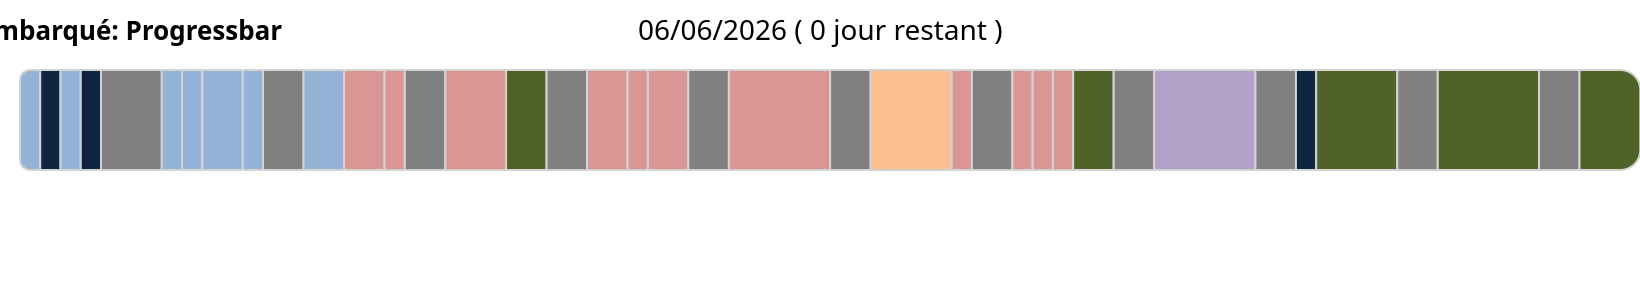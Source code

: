 {
  "$schema": "https://vega.github.io/schema/vega/v5.json",
  "width":800,
  "height":130,
  "padding":10,
  "title":{"text":"Formation C/C++ Embarqué: Progressbar"},
  "signals": [
    {
      "name": "currentDate",
      "update": "now()"
    },
    {
      "name":"currentDay",
      "update": "date(currentDate)"
    },
    {
      "name":"currentMonth",
      "update": "month(currentDate)"
    },
    {
      "name":"currentYear",
      "update": "year(currentDate)"
    },
    {
      "name":"today",
      "update":"utc(currentYear, currentMonth, currentDay)"

    },
    {
      "name":"startDate",
      "update": "utc(2022,10,7)"
    },
    {
      "name":"endDate",
      "update": "utc(2023,0,25)"
    },
    {
      "name":"days",
      "update": "utcSequence('day', startDate, utcOffset('day', endDate))"
    },
    {
      "name":"module",
      "update": "data('currentModule')[0]"
    },
    {
      "name":"daysRemaining",
      "update": "length(utcSequence('day', today, utcOffset('day',endDate))) - (length(data('joursRepos'))>0?data('joursRepos')[0].total:0)"
    }
  ],
  "data": [
    {
      "name":"dates",
      "format":{"parse":{"debut":"utc:%Y-%m-%d","fin":"utc:%Y-%m-%d"}},
      "values":[
        {"debut":"2022-11-7", "fin":"2022-11-7", "module":"Algorithmie", "code":9601, "type":"Environnement", "enseignant":"Didier Razon"},
        {"debut":"2022-11-8", "fin":"2022-11-8", "module":"Rôle et comportement du consultant", "code":6480, "type":"Comportement", "enseignant":"Sylvie Deprez"},
        {"debut":"2022-11-9", "fin":"2022-11-9", "module":"Algorithmie", "code":8082, "type":"Environnement", "enseignant":"Didier Razon"},
        {"debut":"2022-11-10", "fin":"2022-11-10", "module":"Rôle et comportement du consultant", "code":3930, "type":"Comportement", "enseignant":"Sylvie Deprez"},
        {"debut":"2022-11-11", "fin":"2022-11-13", "module":"Week-end", "code":0, "type":"Repos", "enseignant":""},
        {"debut":"2022-11-14", "fin":"2022-11-14", "module":"Présentation Linux", "code":2467, "type":"Environnement", "enseignant":"Steeve Assous"},
        {"debut":"2022-11-15", "fin":"2022-11-15", "module":"Commandes Linux", "code":7591, "type":"Environnement", "enseignant":"Steeve Assous"},
        {"debut":"2022-11-16", "fin":"2022-11-17", "module":"Shell Script", "code":4980, "type":"Environnement", "enseignant":"Steeve Assous"},
        {"debut":"2022-11-18", "fin":"2022-11-18", "module":"Administration Linux", "code":1797, "type":"Environnement", "enseignant":"Marc Brayer"},
        {"debut":"2022-11-19", "fin":"2022-11-20", "module":"Week-end", "code":0, "type":"Repos", "enseignant":""},
        {"debut":"2022-11-21", "fin":"2022-11-22", "module":"Administration Linux", "code":1797, "type":"Environnement", "enseignant":"Marc Brayer"},
        {"debut":"2022-11-23", "fin":"2022-11-24", "module":"GIT", "code":2190, "type":"Développement", "enseignant":"Steeve Assous"},
        {"debut":"2022-11-25", "fin":"2022-11-25", "module":"Programmation C", "code":9443, "type":"Développement", "enseignant":"Steeve Assous"},
        {"debut":"2022-11-26", "fin":"2022-11-27", "module":"Week-end", "code":0, "type":"Repos", "enseignant":""},
        {"debut":"2022-11-28", "fin":"2022-11-30", "module":"Programmation C", "code":9443, "type":"Développement", "enseignant":"Steeve Assous"},
        {"debut":"2022-12-01", "fin":"2022-12-02", "module":"Projet C", "code":7509, "type":"Projet", "enseignant":"Steeve Assous"},
        {"debut":"2022-12-03", "fin":"2022-12-04", "module":"Week-end", "code":0, "type":"Repos", "enseignant":""},
        {"debut":"2022-12-05", "fin":"2022-12-06", "module":"Introduction au processus de test dans le développement logiciel", "code":6096, "type":"Développement", "enseignant":"N/A"},
        {"debut":"2022-12-07", "fin":"2022-12-07", "module":"Dev. Open Source", "code":7468, "type":"Développement", "enseignant":"Steeve Assous"},
        {"debut":"2022-12-08", "fin":"2022-12-09", "module":"C Vers C++ 11", "code":4332, "type":"Développement", "enseignant":"Steeve Assous"},
        {"debut":"2022-12-10", "fin":"2022-12-11", "module":"Week-end", "code":0, "type":"Repos", "enseignant":""},
        {"debut":"2022-12-12", "fin":"2022-12-16", "module":"C Vers C++ 11", "code":4332, "type":"Développement", "enseignant":"Steeve Assous"},
        {"debut":"2022-12-17", "fin":"2022-12-18", "module":"Week-end", "code":0, "type":"Repos", "enseignant":""},
        {"debut":"2022-12-19", "fin":"2022-12-22", "module":"Temps Réel", "code":6944, "type":"Temps Réel", "enseignant":"Albert Pais"},
        {"debut":"2022-12-23", "fin":"2022-12-23", "module":"C Vers C++ 11", "code":9142, "type":"Développement", "enseignant":"Steeve Assous"},
        {"debut":"2022-12-24", "fin":"2022-12-25", "module":"Week-end", "code":0, "type":"Repos", "enseignant":""},
        {"debut":"2022-12-26", "fin":"2022-12-26", "module":"C Vers C++ 11", "code":9142, "type":"Développement", "enseignant":"Steeve Assous"},
        {"debut":"2022-12-27", "fin":"2022-12-27", "module":"Sqlite", "code":5512, "type":"Développement", "enseignant":"Steeve Assous"},
        {"debut":"2022-12-28", "fin":"2022-12-28", "module":"Debug", "code":1202, "type":"Développement", "enseignant":"Steeve Assous"},
        {"debut":"2022-12-29", "fin":"2022-12-30", "module":"Projet C++", "code":1893, "type":"Projet", "enseignant":"Steeve Assous"},
        {"debut":"2022-12-31", "fin":"2023-01-01", "module":"Week-end", "code":0, "type":"Repos", "enseignant":""},
        {"debut":"2023-01-02", "fin":"2023-01-06", "module":"Linux Embarqué", "code":2688, "type":"Embarqué", "enseignant":"Marc Brayer"},
        {"debut":"2023-01-07", "fin":"2023-01-08", "module":"Week-end", "code":0, "type":"Repos", "enseignant":""},
        {"debut":"2023-01-09", "fin":"2023-01-09", "module":"Présenter ses nouvelles compétences", "code":3426, "type":"Comportement", "enseignant":"Sylvie Deprez"},
        {"debut":"2023-01-10", "fin":"2023-01-13", "module":"Projet Final & Soutenance", "code":2139, "type":"Projet", "enseignant":"Steeve Assous"},
        {"debut":"2023-01-14", "fin":"2023-01-15", "module":"Week-end", "code":0, "type":"Repos", "enseignant":""},
        {"debut":"2023-01-16", "fin":"2023-01-20", "module":"Projet Final & Soutenance", "code":2139, "type":"Projet", "enseignant":"Steeve Assous"},
        {"debut":"2023-01-21", "fin":"2023-01-22", "module":"Week-end", "code":0, "type":"Repos", "enseignant":""},
        {"debut":"2023-01-23", "fin":"2023-01-25", "module":"Projet Final & Soutenance", "code":2139, "type":"Projet", "enseignant":"Steeve Assous"}
        ],
        "transform": [
          {
            "type": "formula",
            "expr": "time(datum.debut)",
            "as":"debut"
          },
          {
            "type": "formula",
            "expr": "time(datum.fin)",
            "as":"fin"
          }
        ]
    },
    {
      "name":"currentModule",
      "source":"dates",
      "transform": [
        {
          "type": "filter",
          "expr": "datum.debut<=today && datum.fin>=today"
        }
      ]
    },
    {
      "name":"joursRepos",
      "source":"dates",
      "transform": [
        {
          "type": "filter",
          "expr":"datum.type==='Repos' && today <= datum.fin"
        },
        {
          "type": "formula",
          "expr": "length(utcSequence('day', (today>datum.debut ? today : datum.debut), utcOffset('day',datum.fin)))",
          "as": "nb"
        },
        {
          "type": "aggregate",
          "fields":["nb"],
          "ops":["sum"],
          "as":["total"]
        }
      ]
    }
  ],
  "scales": [
    {
      "name": "x",
      "type": "linear",
      "domain": {"data": "dates", "fields":["debut","fin"]},
      "zero":false,
      "range":"width"
    },
    {
      "name": "type",
      "type": "ordinal",
      "domain":{"data":"dates", "field":"type"},
      "range":["#95b3d7", "#0f243e", "gray", "#da9694", "#4f6228", "#fabf8f", "#b1a0c7"]
    }
  ],
  "legends": [
    {
      "fill": "type",
      "direction": "horizontal",
      "orient":"bottom"
    }
  ],
  "marks": [
    {
      "type": "rect",
      "from": {"data":"dates"},
      "encode": {
        "enter":
        {
          "yc":{"value": 50},
          "height":{"value": 50},
          "x":{"field":"debut", "scale":"x"},
          "x2":{"signal": "utcOffset('day',datum.fin)", "scale":"x"},
          "cornerRadiusTopLeft":[{"test": "datum.debut === startDate", "value": 10}],
          "cornerRadiusBottomLeft":[{"test": "datum.fin === startDate", "value": 10}],
          "cornerRadiusTopRight":[{"test": "datum.fin === endDate", "value": 10}],
          "cornerRadiusBottomRight":[{"test": "datum.fin === endDate", "value": 10}],
          "stroke":{"value":"lightgray"},
          

          "tooltip":{"signal":"{'module':datum.module, 'type':datum.type, 'code':datum.code, 'enseignant':datum.enseignant, 'début':timeFormat(datum.debut, '%d/%m'), 'fin':timeFormat(datum.fin, '%d/%m')}"}
        },
        "update":{
          "fill":{"field":"type", "scale":"type"}
        },
        "hover":{
          "fill":{"value":"greenyellow"}
        }
      }
    },
    {
      "type": "rect",
      "from": {"data": "currentModule"},
      "interactive":false,
      "encode": {
        "enter":
        {
          "y":{"value": 75},
          "height":{"value": 10},
          "x":{"signal":"startDate", "scale":"x"},
          "x2":{"signal": "today", "scale":"x"},
          "cornerRadius":{"value": 10},
          "fill":{"value":"yellowGreen"},
          "fillOpacity":{"value":0.7}
        }
      }
    },
    {
      "type": "rect",
      "from": {"data": "currentModule"},
      "interactive":false,
      "encode": {
        "enter":
        {
          "yc":{"value": 50},
          "height":{"value": 70},
          "x":{"signal":"today", "scale":"x"},
          "x2":{"signal": "utcOffset('day',today)", "scale":"x"},
          "cornerRadius":{"value": 10},
          "stroke":{"value":"lightgray"},
          "fill":{"field":"type", "scale":"type"}
        }
      }
    },
    {
      "type": "text",
      "encode": {
        "enter":{
          "yc":{"value":10},
          "xc":{"signal": "width", "mult":0.5},
          "align":{"value":"center"},
          "fontSize":{"value":14},
          "text":{"signal":"timeFormat(today,'%d/%m/%Y')+' ( '+daysRemaining+' jour'+(daysRemaining>1?'s':'')+' restant )'"}
        }
      }
    },
    {
      "type": "text",
      "encode": {
        "enter":{
          "yc":{"value":100},
          "x":{"signal":"width", "mult":0.5},
          "fontSize":{"value":14},
          "fontWeight":{"value":"bold"},
          "align":{"value":"right"},
          "text":[{"test":"module.type != 'Repos'","value":["Code:","Module:","Enseignant:"]},{"value": "Module:"}]
        }
      }
    },
    {
      "type": "text",
      "encode": {
        "enter":{
          "yc":{"value":100},
          "x":{"signal":"width", "mult":0.5},
          "fontSize":{"value":14},
          "align":{"value":"left"},
          "text":[{"test":"module.type != 'Repos'","signal":"[module.code, module.module, module.enseignant]"},{"signal": "module.module"}]
        }
      }
    }
  ]
}